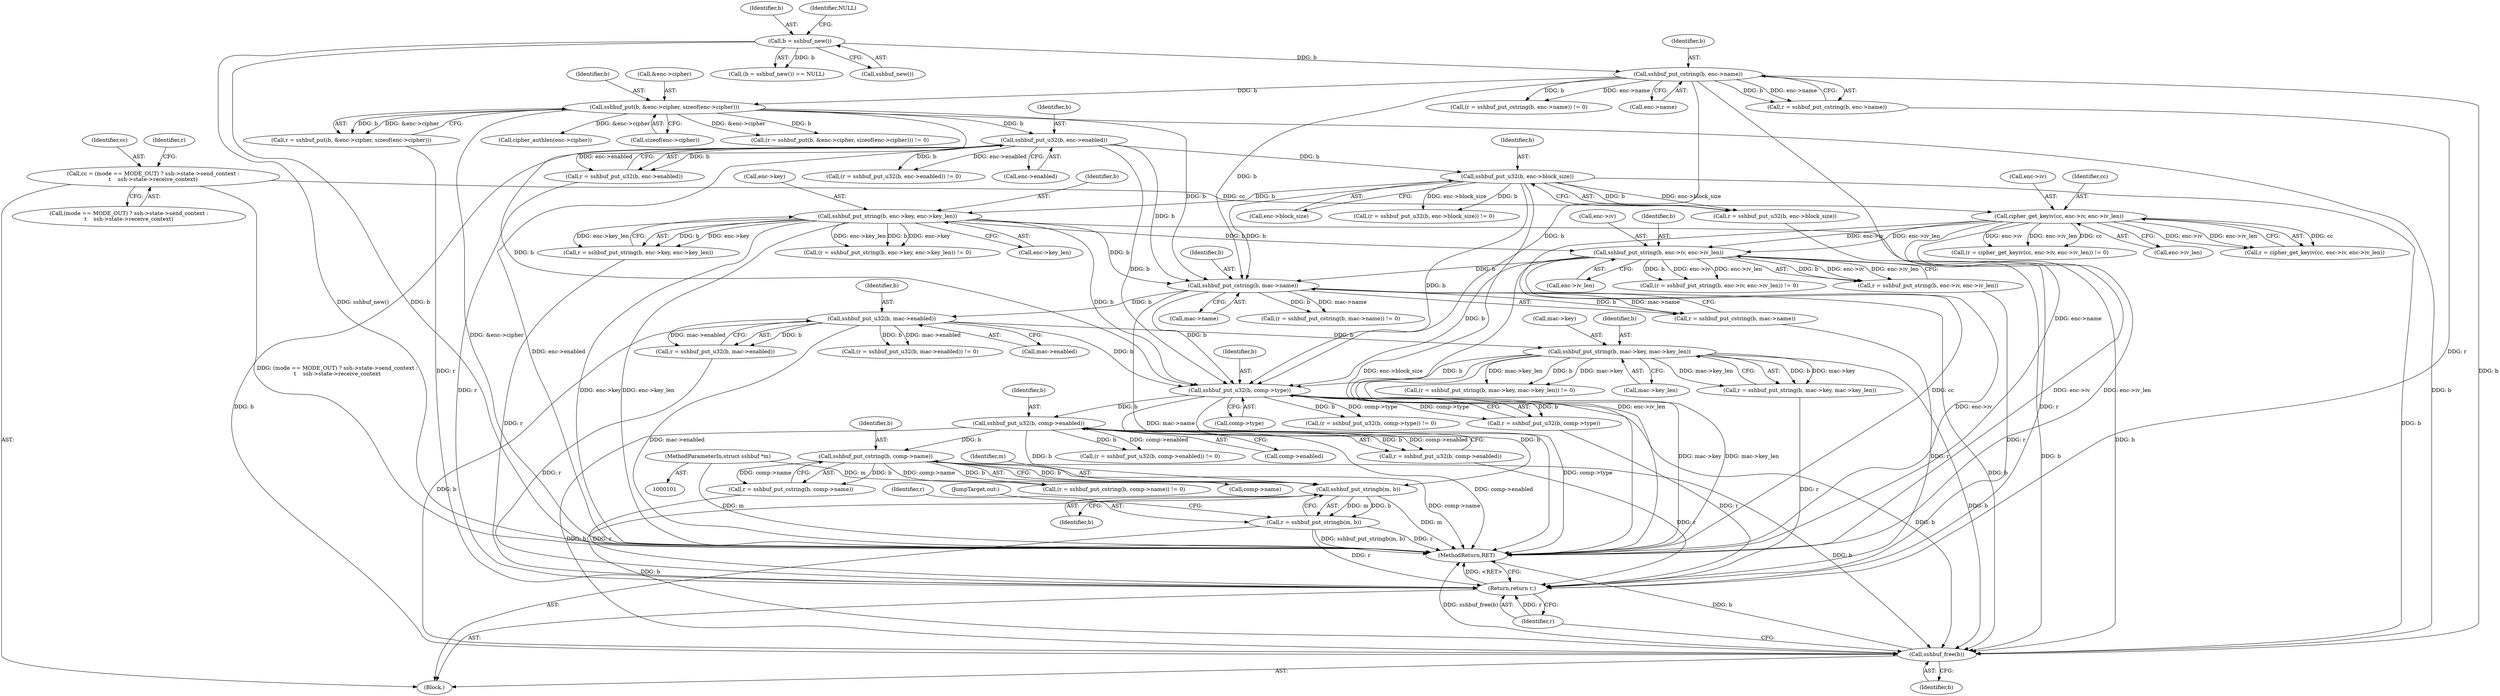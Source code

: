 digraph "1_src_3095060f479b86288e31c79ecbc5131a66bcd2f9_3@pointer" {
"1000331" [label="(Call,sshbuf_put_stringb(m, b))"];
"1000102" [label="(MethodParameterIn,struct sshbuf *m)"];
"1000303" [label="(Call,sshbuf_put_u32(b, comp->type))"];
"1000224" [label="(Call,sshbuf_put_u32(b, enc->block_size))"];
"1000214" [label="(Call,sshbuf_put_u32(b, enc->enabled))"];
"1000199" [label="(Call,sshbuf_put(b, &enc->cipher, sizeof(enc->cipher)))"];
"1000189" [label="(Call,sshbuf_put_cstring(b, enc->name))"];
"1000178" [label="(Call,b = sshbuf_new())"];
"1000288" [label="(Call,sshbuf_put_string(b, mac->key, mac->key_len))"];
"1000279" [label="(Call,sshbuf_put_u32(b, mac->enabled))"];
"1000269" [label="(Call,sshbuf_put_cstring(b, mac->name))"];
"1000246" [label="(Call,sshbuf_put_string(b, enc->iv, enc->iv_len))"];
"1000234" [label="(Call,sshbuf_put_string(b, enc->key, enc->key_len))"];
"1000165" [label="(Call,cipher_get_keyiv(cc, enc->iv, enc->iv_len))"];
"1000145" [label="(Call,cc = (mode == MODE_OUT) ? ssh->state->send_context :\n\t    ssh->state->receive_context)"];
"1000322" [label="(Call,sshbuf_put_cstring(b, comp->name))"];
"1000313" [label="(Call,sshbuf_put_u32(b, comp->enabled))"];
"1000329" [label="(Call,r = sshbuf_put_stringb(m, b))"];
"1000337" [label="(Return,return r;)"];
"1000335" [label="(Call,sshbuf_free(b))"];
"1000243" [label="(Call,(r = sshbuf_put_string(b, enc->iv, enc->iv_len)) != 0)"];
"1000315" [label="(Call,comp->enabled)"];
"1000258" [label="(Call,cipher_authlen(enc->cipher))"];
"1000311" [label="(Call,r = sshbuf_put_u32(b, comp->enabled))"];
"1000314" [label="(Identifier,b)"];
"1000186" [label="(Call,(r = sshbuf_put_cstring(b, enc->name)) != 0)"];
"1000232" [label="(Call,r = sshbuf_put_string(b, enc->key, enc->key_len))"];
"1000212" [label="(Call,r = sshbuf_put_u32(b, enc->enabled))"];
"1000270" [label="(Identifier,b)"];
"1000301" [label="(Call,r = sshbuf_put_u32(b, comp->type))"];
"1000277" [label="(Call,r = sshbuf_put_u32(b, mac->enabled))"];
"1000290" [label="(Call,mac->key)"];
"1000271" [label="(Call,mac->name)"];
"1000211" [label="(Call,(r = sshbuf_put_u32(b, enc->enabled)) != 0)"];
"1000146" [label="(Identifier,cc)"];
"1000178" [label="(Call,b = sshbuf_new())"];
"1000162" [label="(Call,(r = cipher_get_keyiv(cc, enc->iv, enc->iv_len)) != 0)"];
"1000304" [label="(Identifier,b)"];
"1000179" [label="(Identifier,b)"];
"1000313" [label="(Call,sshbuf_put_u32(b, comp->enabled))"];
"1000170" [label="(Call,enc->iv_len)"];
"1000145" [label="(Call,cc = (mode == MODE_OUT) ? ssh->state->send_context :\n\t    ssh->state->receive_context)"];
"1000234" [label="(Call,sshbuf_put_string(b, enc->key, enc->key_len))"];
"1000236" [label="(Call,enc->key)"];
"1000319" [label="(Call,(r = sshbuf_put_cstring(b, comp->name)) != 0)"];
"1000247" [label="(Identifier,b)"];
"1000334" [label="(JumpTarget,out:)"];
"1000335" [label="(Call,sshbuf_free(b))"];
"1000177" [label="(Call,(b = sshbuf_new()) == NULL)"];
"1000331" [label="(Call,sshbuf_put_stringb(m, b))"];
"1000167" [label="(Call,enc->iv)"];
"1000215" [label="(Identifier,b)"];
"1000205" [label="(Call,sizeof(enc->cipher))"];
"1000248" [label="(Call,enc->iv)"];
"1000323" [label="(Identifier,b)"];
"1000189" [label="(Call,sshbuf_put_cstring(b, enc->name))"];
"1000251" [label="(Call,enc->iv_len)"];
"1000164" [label="(Identifier,r)"];
"1000216" [label="(Call,enc->enabled)"];
"1000200" [label="(Identifier,b)"];
"1000102" [label="(MethodParameterIn,struct sshbuf *m)"];
"1000244" [label="(Call,r = sshbuf_put_string(b, enc->iv, enc->iv_len))"];
"1000226" [label="(Call,enc->block_size)"];
"1000288" [label="(Call,sshbuf_put_string(b, mac->key, mac->key_len))"];
"1000231" [label="(Call,(r = sshbuf_put_string(b, enc->key, enc->key_len)) != 0)"];
"1000310" [label="(Call,(r = sshbuf_put_u32(b, comp->enabled)) != 0)"];
"1000285" [label="(Call,(r = sshbuf_put_string(b, mac->key, mac->key_len)) != 0)"];
"1000279" [label="(Call,sshbuf_put_u32(b, mac->enabled))"];
"1000224" [label="(Call,sshbuf_put_u32(b, enc->block_size))"];
"1000330" [label="(Identifier,r)"];
"1000281" [label="(Call,mac->enabled)"];
"1000222" [label="(Call,r = sshbuf_put_u32(b, enc->block_size))"];
"1000303" [label="(Call,sshbuf_put_u32(b, comp->type))"];
"1000305" [label="(Call,comp->type)"];
"1000190" [label="(Identifier,b)"];
"1000337" [label="(Return,return r;)"];
"1000147" [label="(Call,(mode == MODE_OUT) ? ssh->state->send_context :\n\t    ssh->state->receive_context)"];
"1000289" [label="(Identifier,b)"];
"1000320" [label="(Call,r = sshbuf_put_cstring(b, comp->name))"];
"1000300" [label="(Call,(r = sshbuf_put_u32(b, comp->type)) != 0)"];
"1000269" [label="(Call,sshbuf_put_cstring(b, mac->name))"];
"1000329" [label="(Call,r = sshbuf_put_stringb(m, b))"];
"1000338" [label="(Identifier,r)"];
"1000280" [label="(Identifier,b)"];
"1000276" [label="(Call,(r = sshbuf_put_u32(b, mac->enabled)) != 0)"];
"1000105" [label="(Block,)"];
"1000336" [label="(Identifier,b)"];
"1000324" [label="(Call,comp->name)"];
"1000197" [label="(Call,r = sshbuf_put(b, &enc->cipher, sizeof(enc->cipher)))"];
"1000166" [label="(Identifier,cc)"];
"1000196" [label="(Call,(r = sshbuf_put(b, &enc->cipher, sizeof(enc->cipher))) != 0)"];
"1000221" [label="(Call,(r = sshbuf_put_u32(b, enc->block_size)) != 0)"];
"1000246" [label="(Call,sshbuf_put_string(b, enc->iv, enc->iv_len))"];
"1000267" [label="(Call,r = sshbuf_put_cstring(b, mac->name))"];
"1000191" [label="(Call,enc->name)"];
"1000332" [label="(Identifier,m)"];
"1000180" [label="(Call,sshbuf_new())"];
"1000225" [label="(Identifier,b)"];
"1000165" [label="(Call,cipher_get_keyiv(cc, enc->iv, enc->iv_len))"];
"1000286" [label="(Call,r = sshbuf_put_string(b, mac->key, mac->key_len))"];
"1000214" [label="(Call,sshbuf_put_u32(b, enc->enabled))"];
"1000266" [label="(Call,(r = sshbuf_put_cstring(b, mac->name)) != 0)"];
"1000187" [label="(Call,r = sshbuf_put_cstring(b, enc->name))"];
"1000293" [label="(Call,mac->key_len)"];
"1000322" [label="(Call,sshbuf_put_cstring(b, comp->name))"];
"1000235" [label="(Identifier,b)"];
"1000163" [label="(Call,r = cipher_get_keyiv(cc, enc->iv, enc->iv_len))"];
"1000201" [label="(Call,&enc->cipher)"];
"1000333" [label="(Identifier,b)"];
"1000339" [label="(MethodReturn,RET)"];
"1000199" [label="(Call,sshbuf_put(b, &enc->cipher, sizeof(enc->cipher)))"];
"1000239" [label="(Call,enc->key_len)"];
"1000181" [label="(Identifier,NULL)"];
"1000331" -> "1000329"  [label="AST: "];
"1000331" -> "1000333"  [label="CFG: "];
"1000332" -> "1000331"  [label="AST: "];
"1000333" -> "1000331"  [label="AST: "];
"1000329" -> "1000331"  [label="CFG: "];
"1000331" -> "1000339"  [label="DDG: m"];
"1000331" -> "1000329"  [label="DDG: m"];
"1000331" -> "1000329"  [label="DDG: b"];
"1000102" -> "1000331"  [label="DDG: m"];
"1000303" -> "1000331"  [label="DDG: b"];
"1000322" -> "1000331"  [label="DDG: b"];
"1000313" -> "1000331"  [label="DDG: b"];
"1000331" -> "1000335"  [label="DDG: b"];
"1000102" -> "1000101"  [label="AST: "];
"1000102" -> "1000339"  [label="DDG: m"];
"1000303" -> "1000301"  [label="AST: "];
"1000303" -> "1000305"  [label="CFG: "];
"1000304" -> "1000303"  [label="AST: "];
"1000305" -> "1000303"  [label="AST: "];
"1000301" -> "1000303"  [label="CFG: "];
"1000303" -> "1000339"  [label="DDG: comp->type"];
"1000303" -> "1000300"  [label="DDG: b"];
"1000303" -> "1000300"  [label="DDG: comp->type"];
"1000303" -> "1000301"  [label="DDG: b"];
"1000303" -> "1000301"  [label="DDG: comp->type"];
"1000224" -> "1000303"  [label="DDG: b"];
"1000199" -> "1000303"  [label="DDG: b"];
"1000288" -> "1000303"  [label="DDG: b"];
"1000246" -> "1000303"  [label="DDG: b"];
"1000234" -> "1000303"  [label="DDG: b"];
"1000279" -> "1000303"  [label="DDG: b"];
"1000189" -> "1000303"  [label="DDG: b"];
"1000214" -> "1000303"  [label="DDG: b"];
"1000269" -> "1000303"  [label="DDG: b"];
"1000303" -> "1000313"  [label="DDG: b"];
"1000303" -> "1000335"  [label="DDG: b"];
"1000224" -> "1000222"  [label="AST: "];
"1000224" -> "1000226"  [label="CFG: "];
"1000225" -> "1000224"  [label="AST: "];
"1000226" -> "1000224"  [label="AST: "];
"1000222" -> "1000224"  [label="CFG: "];
"1000224" -> "1000339"  [label="DDG: enc->block_size"];
"1000224" -> "1000221"  [label="DDG: b"];
"1000224" -> "1000221"  [label="DDG: enc->block_size"];
"1000224" -> "1000222"  [label="DDG: b"];
"1000224" -> "1000222"  [label="DDG: enc->block_size"];
"1000214" -> "1000224"  [label="DDG: b"];
"1000224" -> "1000234"  [label="DDG: b"];
"1000224" -> "1000269"  [label="DDG: b"];
"1000224" -> "1000335"  [label="DDG: b"];
"1000214" -> "1000212"  [label="AST: "];
"1000214" -> "1000216"  [label="CFG: "];
"1000215" -> "1000214"  [label="AST: "];
"1000216" -> "1000214"  [label="AST: "];
"1000212" -> "1000214"  [label="CFG: "];
"1000214" -> "1000339"  [label="DDG: enc->enabled"];
"1000214" -> "1000211"  [label="DDG: b"];
"1000214" -> "1000211"  [label="DDG: enc->enabled"];
"1000214" -> "1000212"  [label="DDG: b"];
"1000214" -> "1000212"  [label="DDG: enc->enabled"];
"1000199" -> "1000214"  [label="DDG: b"];
"1000214" -> "1000269"  [label="DDG: b"];
"1000214" -> "1000335"  [label="DDG: b"];
"1000199" -> "1000197"  [label="AST: "];
"1000199" -> "1000205"  [label="CFG: "];
"1000200" -> "1000199"  [label="AST: "];
"1000201" -> "1000199"  [label="AST: "];
"1000205" -> "1000199"  [label="AST: "];
"1000197" -> "1000199"  [label="CFG: "];
"1000199" -> "1000339"  [label="DDG: &enc->cipher"];
"1000199" -> "1000196"  [label="DDG: b"];
"1000199" -> "1000196"  [label="DDG: &enc->cipher"];
"1000199" -> "1000197"  [label="DDG: b"];
"1000199" -> "1000197"  [label="DDG: &enc->cipher"];
"1000189" -> "1000199"  [label="DDG: b"];
"1000199" -> "1000258"  [label="DDG: &enc->cipher"];
"1000199" -> "1000269"  [label="DDG: b"];
"1000199" -> "1000335"  [label="DDG: b"];
"1000189" -> "1000187"  [label="AST: "];
"1000189" -> "1000191"  [label="CFG: "];
"1000190" -> "1000189"  [label="AST: "];
"1000191" -> "1000189"  [label="AST: "];
"1000187" -> "1000189"  [label="CFG: "];
"1000189" -> "1000339"  [label="DDG: enc->name"];
"1000189" -> "1000186"  [label="DDG: b"];
"1000189" -> "1000186"  [label="DDG: enc->name"];
"1000189" -> "1000187"  [label="DDG: b"];
"1000189" -> "1000187"  [label="DDG: enc->name"];
"1000178" -> "1000189"  [label="DDG: b"];
"1000189" -> "1000269"  [label="DDG: b"];
"1000189" -> "1000335"  [label="DDG: b"];
"1000178" -> "1000177"  [label="AST: "];
"1000178" -> "1000180"  [label="CFG: "];
"1000179" -> "1000178"  [label="AST: "];
"1000180" -> "1000178"  [label="AST: "];
"1000181" -> "1000178"  [label="CFG: "];
"1000178" -> "1000339"  [label="DDG: b"];
"1000178" -> "1000339"  [label="DDG: sshbuf_new()"];
"1000178" -> "1000177"  [label="DDG: b"];
"1000288" -> "1000286"  [label="AST: "];
"1000288" -> "1000293"  [label="CFG: "];
"1000289" -> "1000288"  [label="AST: "];
"1000290" -> "1000288"  [label="AST: "];
"1000293" -> "1000288"  [label="AST: "];
"1000286" -> "1000288"  [label="CFG: "];
"1000288" -> "1000339"  [label="DDG: mac->key"];
"1000288" -> "1000339"  [label="DDG: mac->key_len"];
"1000288" -> "1000285"  [label="DDG: b"];
"1000288" -> "1000285"  [label="DDG: mac->key"];
"1000288" -> "1000285"  [label="DDG: mac->key_len"];
"1000288" -> "1000286"  [label="DDG: b"];
"1000288" -> "1000286"  [label="DDG: mac->key"];
"1000288" -> "1000286"  [label="DDG: mac->key_len"];
"1000279" -> "1000288"  [label="DDG: b"];
"1000288" -> "1000335"  [label="DDG: b"];
"1000279" -> "1000277"  [label="AST: "];
"1000279" -> "1000281"  [label="CFG: "];
"1000280" -> "1000279"  [label="AST: "];
"1000281" -> "1000279"  [label="AST: "];
"1000277" -> "1000279"  [label="CFG: "];
"1000279" -> "1000339"  [label="DDG: mac->enabled"];
"1000279" -> "1000276"  [label="DDG: b"];
"1000279" -> "1000276"  [label="DDG: mac->enabled"];
"1000279" -> "1000277"  [label="DDG: b"];
"1000279" -> "1000277"  [label="DDG: mac->enabled"];
"1000269" -> "1000279"  [label="DDG: b"];
"1000279" -> "1000335"  [label="DDG: b"];
"1000269" -> "1000267"  [label="AST: "];
"1000269" -> "1000271"  [label="CFG: "];
"1000270" -> "1000269"  [label="AST: "];
"1000271" -> "1000269"  [label="AST: "];
"1000267" -> "1000269"  [label="CFG: "];
"1000269" -> "1000339"  [label="DDG: mac->name"];
"1000269" -> "1000266"  [label="DDG: b"];
"1000269" -> "1000266"  [label="DDG: mac->name"];
"1000269" -> "1000267"  [label="DDG: b"];
"1000269" -> "1000267"  [label="DDG: mac->name"];
"1000246" -> "1000269"  [label="DDG: b"];
"1000234" -> "1000269"  [label="DDG: b"];
"1000269" -> "1000335"  [label="DDG: b"];
"1000246" -> "1000244"  [label="AST: "];
"1000246" -> "1000251"  [label="CFG: "];
"1000247" -> "1000246"  [label="AST: "];
"1000248" -> "1000246"  [label="AST: "];
"1000251" -> "1000246"  [label="AST: "];
"1000244" -> "1000246"  [label="CFG: "];
"1000246" -> "1000339"  [label="DDG: enc->iv"];
"1000246" -> "1000339"  [label="DDG: enc->iv_len"];
"1000246" -> "1000243"  [label="DDG: b"];
"1000246" -> "1000243"  [label="DDG: enc->iv"];
"1000246" -> "1000243"  [label="DDG: enc->iv_len"];
"1000246" -> "1000244"  [label="DDG: b"];
"1000246" -> "1000244"  [label="DDG: enc->iv"];
"1000246" -> "1000244"  [label="DDG: enc->iv_len"];
"1000234" -> "1000246"  [label="DDG: b"];
"1000165" -> "1000246"  [label="DDG: enc->iv"];
"1000165" -> "1000246"  [label="DDG: enc->iv_len"];
"1000246" -> "1000335"  [label="DDG: b"];
"1000234" -> "1000232"  [label="AST: "];
"1000234" -> "1000239"  [label="CFG: "];
"1000235" -> "1000234"  [label="AST: "];
"1000236" -> "1000234"  [label="AST: "];
"1000239" -> "1000234"  [label="AST: "];
"1000232" -> "1000234"  [label="CFG: "];
"1000234" -> "1000339"  [label="DDG: enc->key"];
"1000234" -> "1000339"  [label="DDG: enc->key_len"];
"1000234" -> "1000231"  [label="DDG: b"];
"1000234" -> "1000231"  [label="DDG: enc->key"];
"1000234" -> "1000231"  [label="DDG: enc->key_len"];
"1000234" -> "1000232"  [label="DDG: b"];
"1000234" -> "1000232"  [label="DDG: enc->key"];
"1000234" -> "1000232"  [label="DDG: enc->key_len"];
"1000234" -> "1000335"  [label="DDG: b"];
"1000165" -> "1000163"  [label="AST: "];
"1000165" -> "1000170"  [label="CFG: "];
"1000166" -> "1000165"  [label="AST: "];
"1000167" -> "1000165"  [label="AST: "];
"1000170" -> "1000165"  [label="AST: "];
"1000163" -> "1000165"  [label="CFG: "];
"1000165" -> "1000339"  [label="DDG: cc"];
"1000165" -> "1000339"  [label="DDG: enc->iv"];
"1000165" -> "1000339"  [label="DDG: enc->iv_len"];
"1000165" -> "1000162"  [label="DDG: cc"];
"1000165" -> "1000162"  [label="DDG: enc->iv"];
"1000165" -> "1000162"  [label="DDG: enc->iv_len"];
"1000165" -> "1000163"  [label="DDG: cc"];
"1000165" -> "1000163"  [label="DDG: enc->iv"];
"1000165" -> "1000163"  [label="DDG: enc->iv_len"];
"1000145" -> "1000165"  [label="DDG: cc"];
"1000145" -> "1000105"  [label="AST: "];
"1000145" -> "1000147"  [label="CFG: "];
"1000146" -> "1000145"  [label="AST: "];
"1000147" -> "1000145"  [label="AST: "];
"1000164" -> "1000145"  [label="CFG: "];
"1000145" -> "1000339"  [label="DDG: (mode == MODE_OUT) ? ssh->state->send_context :\n\t    ssh->state->receive_context"];
"1000322" -> "1000320"  [label="AST: "];
"1000322" -> "1000324"  [label="CFG: "];
"1000323" -> "1000322"  [label="AST: "];
"1000324" -> "1000322"  [label="AST: "];
"1000320" -> "1000322"  [label="CFG: "];
"1000322" -> "1000339"  [label="DDG: comp->name"];
"1000322" -> "1000319"  [label="DDG: b"];
"1000322" -> "1000319"  [label="DDG: comp->name"];
"1000322" -> "1000320"  [label="DDG: b"];
"1000322" -> "1000320"  [label="DDG: comp->name"];
"1000313" -> "1000322"  [label="DDG: b"];
"1000322" -> "1000335"  [label="DDG: b"];
"1000313" -> "1000311"  [label="AST: "];
"1000313" -> "1000315"  [label="CFG: "];
"1000314" -> "1000313"  [label="AST: "];
"1000315" -> "1000313"  [label="AST: "];
"1000311" -> "1000313"  [label="CFG: "];
"1000313" -> "1000339"  [label="DDG: comp->enabled"];
"1000313" -> "1000310"  [label="DDG: b"];
"1000313" -> "1000310"  [label="DDG: comp->enabled"];
"1000313" -> "1000311"  [label="DDG: b"];
"1000313" -> "1000311"  [label="DDG: comp->enabled"];
"1000313" -> "1000335"  [label="DDG: b"];
"1000329" -> "1000105"  [label="AST: "];
"1000330" -> "1000329"  [label="AST: "];
"1000334" -> "1000329"  [label="CFG: "];
"1000329" -> "1000339"  [label="DDG: sshbuf_put_stringb(m, b)"];
"1000329" -> "1000339"  [label="DDG: r"];
"1000329" -> "1000337"  [label="DDG: r"];
"1000337" -> "1000105"  [label="AST: "];
"1000337" -> "1000338"  [label="CFG: "];
"1000338" -> "1000337"  [label="AST: "];
"1000339" -> "1000337"  [label="CFG: "];
"1000337" -> "1000339"  [label="DDG: <RET>"];
"1000338" -> "1000337"  [label="DDG: r"];
"1000187" -> "1000337"  [label="DDG: r"];
"1000311" -> "1000337"  [label="DDG: r"];
"1000222" -> "1000337"  [label="DDG: r"];
"1000232" -> "1000337"  [label="DDG: r"];
"1000286" -> "1000337"  [label="DDG: r"];
"1000267" -> "1000337"  [label="DDG: r"];
"1000212" -> "1000337"  [label="DDG: r"];
"1000320" -> "1000337"  [label="DDG: r"];
"1000244" -> "1000337"  [label="DDG: r"];
"1000197" -> "1000337"  [label="DDG: r"];
"1000301" -> "1000337"  [label="DDG: r"];
"1000277" -> "1000337"  [label="DDG: r"];
"1000335" -> "1000105"  [label="AST: "];
"1000335" -> "1000336"  [label="CFG: "];
"1000336" -> "1000335"  [label="AST: "];
"1000338" -> "1000335"  [label="CFG: "];
"1000335" -> "1000339"  [label="DDG: b"];
"1000335" -> "1000339"  [label="DDG: sshbuf_free(b)"];
}
